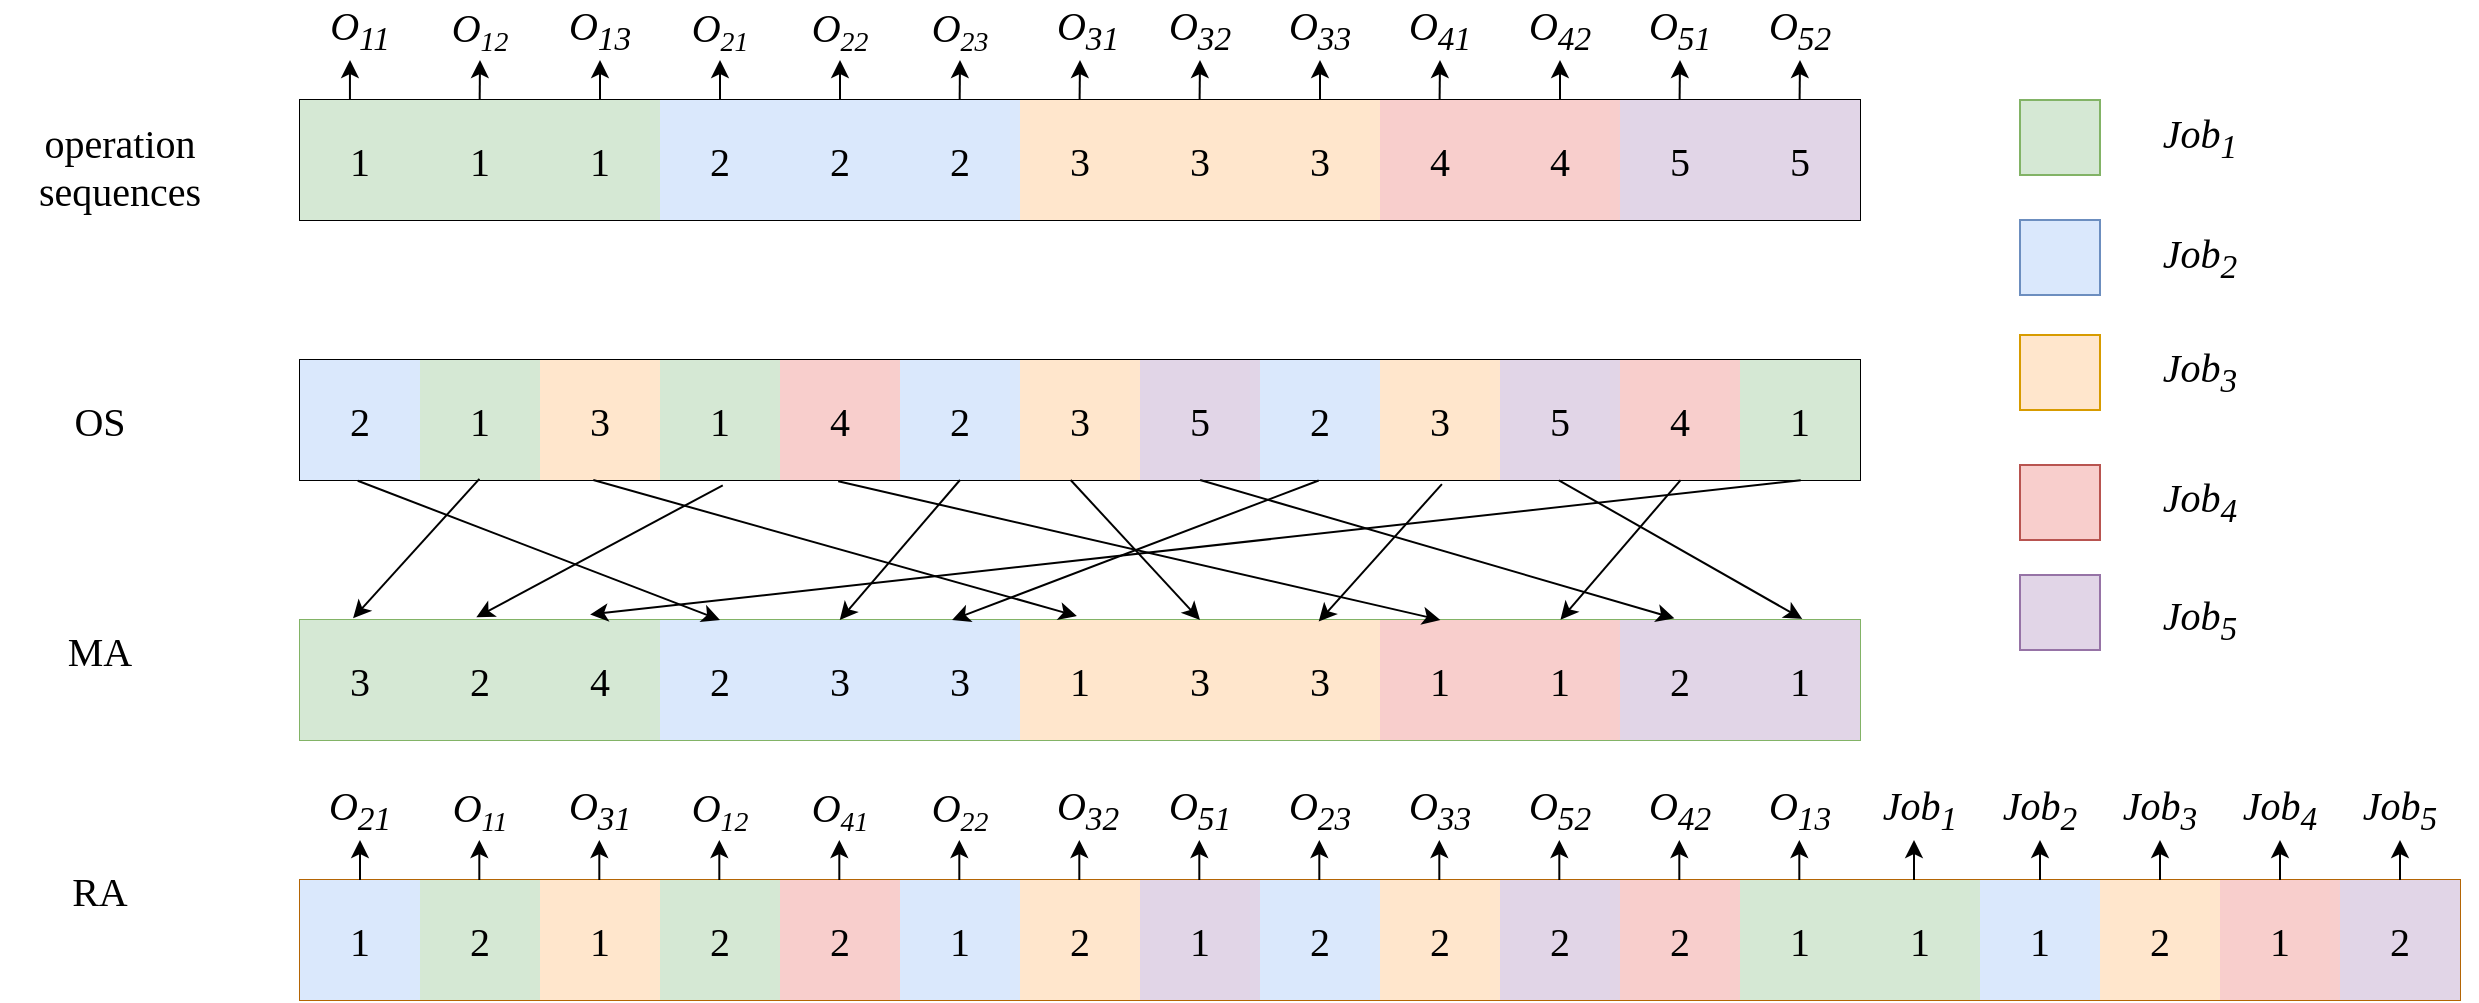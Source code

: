 <mxfile version="26.0.16">
  <diagram name="第 1 页" id="1Eva6R8q3uNSJoKUp0t2">
    <mxGraphModel dx="2555" dy="915" grid="1" gridSize="10" guides="1" tooltips="1" connect="1" arrows="1" fold="1" page="1" pageScale="1" pageWidth="827" pageHeight="1169" math="0" shadow="0">
      <root>
        <mxCell id="0" />
        <mxCell id="1" parent="0" />
        <mxCell id="XsVba3elednxEtef4jRt-15" value="" style="shape=table;startSize=0;container=1;collapsible=0;childLayout=tableLayout;fontSize=20;fontFamily=Times New Roman;" vertex="1" parent="1">
          <mxGeometry x="20" y="540" width="780" height="60" as="geometry" />
        </mxCell>
        <mxCell id="XsVba3elednxEtef4jRt-16" value="" style="shape=tableRow;horizontal=0;startSize=0;swimlaneHead=0;swimlaneBody=0;strokeColor=inherit;top=0;left=0;bottom=0;right=0;collapsible=0;dropTarget=0;fillColor=none;points=[[0,0.5],[1,0.5]];portConstraint=eastwest;fontSize=20;fontFamily=Times New Roman;" vertex="1" parent="XsVba3elednxEtef4jRt-15">
          <mxGeometry width="780" height="60" as="geometry" />
        </mxCell>
        <mxCell id="XsVba3elednxEtef4jRt-17" value="2" style="shape=partialRectangle;html=1;whiteSpace=wrap;connectable=0;strokeColor=#6c8ebf;overflow=hidden;fillColor=#dae8fc;top=0;left=0;bottom=0;right=0;pointerEvents=1;fontSize=20;fontFamily=Times New Roman;" vertex="1" parent="XsVba3elednxEtef4jRt-16">
          <mxGeometry width="60" height="60" as="geometry">
            <mxRectangle width="60" height="60" as="alternateBounds" />
          </mxGeometry>
        </mxCell>
        <mxCell id="XsVba3elednxEtef4jRt-18" value="1" style="shape=partialRectangle;html=1;whiteSpace=wrap;connectable=0;strokeColor=#82b366;overflow=hidden;fillColor=#d5e8d4;top=0;left=0;bottom=0;right=0;pointerEvents=1;fontSize=20;fontFamily=Times New Roman;" vertex="1" parent="XsVba3elednxEtef4jRt-16">
          <mxGeometry x="60" width="60" height="60" as="geometry">
            <mxRectangle width="60" height="60" as="alternateBounds" />
          </mxGeometry>
        </mxCell>
        <mxCell id="XsVba3elednxEtef4jRt-19" value="3" style="shape=partialRectangle;html=1;whiteSpace=wrap;connectable=0;strokeColor=#d79b00;overflow=hidden;fillColor=#ffe6cc;top=0;left=0;bottom=0;right=0;pointerEvents=1;fontSize=20;fontFamily=Times New Roman;" vertex="1" parent="XsVba3elednxEtef4jRt-16">
          <mxGeometry x="120" width="60" height="60" as="geometry">
            <mxRectangle width="60" height="60" as="alternateBounds" />
          </mxGeometry>
        </mxCell>
        <mxCell id="XsVba3elednxEtef4jRt-20" value="1" style="shape=partialRectangle;html=1;whiteSpace=wrap;connectable=0;strokeColor=#82b366;overflow=hidden;fillColor=#d5e8d4;top=0;left=0;bottom=0;right=0;pointerEvents=1;fontSize=20;fontFamily=Times New Roman;" vertex="1" parent="XsVba3elednxEtef4jRt-16">
          <mxGeometry x="180" width="60" height="60" as="geometry">
            <mxRectangle width="60" height="60" as="alternateBounds" />
          </mxGeometry>
        </mxCell>
        <mxCell id="XsVba3elednxEtef4jRt-21" value="4" style="shape=partialRectangle;html=1;whiteSpace=wrap;connectable=0;strokeColor=#b85450;overflow=hidden;fillColor=#f8cecc;top=0;left=0;bottom=0;right=0;pointerEvents=1;fontSize=20;fontFamily=Times New Roman;" vertex="1" parent="XsVba3elednxEtef4jRt-16">
          <mxGeometry x="240" width="60" height="60" as="geometry">
            <mxRectangle width="60" height="60" as="alternateBounds" />
          </mxGeometry>
        </mxCell>
        <mxCell id="XsVba3elednxEtef4jRt-22" value="2" style="shape=partialRectangle;html=1;whiteSpace=wrap;connectable=0;strokeColor=#6c8ebf;overflow=hidden;fillColor=#dae8fc;top=0;left=0;bottom=0;right=0;pointerEvents=1;fontSize=20;fontFamily=Times New Roman;" vertex="1" parent="XsVba3elednxEtef4jRt-16">
          <mxGeometry x="300" width="60" height="60" as="geometry">
            <mxRectangle width="60" height="60" as="alternateBounds" />
          </mxGeometry>
        </mxCell>
        <mxCell id="XsVba3elednxEtef4jRt-23" value="3" style="shape=partialRectangle;html=1;whiteSpace=wrap;connectable=0;strokeColor=#d79b00;overflow=hidden;fillColor=#ffe6cc;top=0;left=0;bottom=0;right=0;pointerEvents=1;fontSize=20;fontFamily=Times New Roman;" vertex="1" parent="XsVba3elednxEtef4jRt-16">
          <mxGeometry x="360" width="60" height="60" as="geometry">
            <mxRectangle width="60" height="60" as="alternateBounds" />
          </mxGeometry>
        </mxCell>
        <mxCell id="XsVba3elednxEtef4jRt-24" value="5" style="shape=partialRectangle;html=1;whiteSpace=wrap;connectable=0;strokeColor=#9673a6;overflow=hidden;fillColor=#e1d5e7;top=0;left=0;bottom=0;right=0;pointerEvents=1;fontSize=20;fontFamily=Times New Roman;" vertex="1" parent="XsVba3elednxEtef4jRt-16">
          <mxGeometry x="420" width="60" height="60" as="geometry">
            <mxRectangle width="60" height="60" as="alternateBounds" />
          </mxGeometry>
        </mxCell>
        <mxCell id="XsVba3elednxEtef4jRt-25" value="2" style="shape=partialRectangle;html=1;whiteSpace=wrap;connectable=0;strokeColor=#6c8ebf;overflow=hidden;fillColor=#dae8fc;top=0;left=0;bottom=0;right=0;pointerEvents=1;fontSize=20;fontFamily=Times New Roman;" vertex="1" parent="XsVba3elednxEtef4jRt-16">
          <mxGeometry x="480" width="60" height="60" as="geometry">
            <mxRectangle width="60" height="60" as="alternateBounds" />
          </mxGeometry>
        </mxCell>
        <mxCell id="XsVba3elednxEtef4jRt-26" value="3" style="shape=partialRectangle;html=1;whiteSpace=wrap;connectable=0;strokeColor=#d79b00;overflow=hidden;fillColor=#ffe6cc;top=0;left=0;bottom=0;right=0;pointerEvents=1;fontSize=20;fontFamily=Times New Roman;" vertex="1" parent="XsVba3elednxEtef4jRt-16">
          <mxGeometry x="540" width="60" height="60" as="geometry">
            <mxRectangle width="60" height="60" as="alternateBounds" />
          </mxGeometry>
        </mxCell>
        <mxCell id="XsVba3elednxEtef4jRt-27" value="5" style="shape=partialRectangle;html=1;whiteSpace=wrap;connectable=0;strokeColor=#9673a6;overflow=hidden;fillColor=#e1d5e7;top=0;left=0;bottom=0;right=0;pointerEvents=1;fontSize=20;fontFamily=Times New Roman;" vertex="1" parent="XsVba3elednxEtef4jRt-16">
          <mxGeometry x="600" width="60" height="60" as="geometry">
            <mxRectangle width="60" height="60" as="alternateBounds" />
          </mxGeometry>
        </mxCell>
        <mxCell id="XsVba3elednxEtef4jRt-28" value="4" style="shape=partialRectangle;html=1;whiteSpace=wrap;connectable=0;strokeColor=#b85450;overflow=hidden;fillColor=#f8cecc;top=0;left=0;bottom=0;right=0;pointerEvents=1;fontSize=20;fontFamily=Times New Roman;" vertex="1" parent="XsVba3elednxEtef4jRt-16">
          <mxGeometry x="660" width="60" height="60" as="geometry">
            <mxRectangle width="60" height="60" as="alternateBounds" />
          </mxGeometry>
        </mxCell>
        <mxCell id="XsVba3elednxEtef4jRt-29" value="1" style="shape=partialRectangle;html=1;whiteSpace=wrap;connectable=0;strokeColor=#82b366;overflow=hidden;fillColor=#d5e8d4;top=0;left=0;bottom=0;right=0;pointerEvents=1;fontSize=20;fontFamily=Times New Roman;" vertex="1" parent="XsVba3elednxEtef4jRt-16">
          <mxGeometry x="720" width="60" height="60" as="geometry">
            <mxRectangle width="60" height="60" as="alternateBounds" />
          </mxGeometry>
        </mxCell>
        <mxCell id="XsVba3elednxEtef4jRt-30" style="edgeStyle=orthogonalEdgeStyle;rounded=0;orthogonalLoop=1;jettySize=auto;html=1;exitX=1;exitY=0.5;exitDx=0;exitDy=0;fontSize=20;fontFamily=Times New Roman;" edge="1" parent="XsVba3elednxEtef4jRt-15" source="XsVba3elednxEtef4jRt-16" target="XsVba3elednxEtef4jRt-16">
          <mxGeometry relative="1" as="geometry" />
        </mxCell>
        <mxCell id="XsVba3elednxEtef4jRt-31" value="" style="shape=table;startSize=0;container=1;collapsible=0;childLayout=tableLayout;fontFamily=Times New Roman;fontSize=20;fillColor=#d5e8d4;strokeColor=#82b366;" vertex="1" parent="1">
          <mxGeometry x="20" y="670" width="780" height="60" as="geometry" />
        </mxCell>
        <mxCell id="XsVba3elednxEtef4jRt-32" value="" style="shape=tableRow;horizontal=0;startSize=0;swimlaneHead=0;swimlaneBody=0;strokeColor=inherit;top=0;left=0;bottom=0;right=0;collapsible=0;dropTarget=0;fillColor=none;points=[[0,0.5],[1,0.5]];portConstraint=eastwest;fontFamily=Times New Roman;fontSize=20;" vertex="1" parent="XsVba3elednxEtef4jRt-31">
          <mxGeometry width="780" height="60" as="geometry" />
        </mxCell>
        <mxCell id="XsVba3elednxEtef4jRt-33" value="3" style="shape=partialRectangle;html=1;whiteSpace=wrap;connectable=0;strokeColor=#82b366;overflow=hidden;fillColor=#d5e8d4;top=0;left=0;bottom=0;right=0;pointerEvents=1;fontFamily=Times New Roman;fontSize=20;" vertex="1" parent="XsVba3elednxEtef4jRt-32">
          <mxGeometry width="60" height="60" as="geometry">
            <mxRectangle width="60" height="60" as="alternateBounds" />
          </mxGeometry>
        </mxCell>
        <mxCell id="XsVba3elednxEtef4jRt-34" value="2" style="shape=partialRectangle;html=1;whiteSpace=wrap;connectable=0;strokeColor=#82b366;overflow=hidden;fillColor=#d5e8d4;top=0;left=0;bottom=0;right=0;pointerEvents=1;fontFamily=Times New Roman;fontSize=20;" vertex="1" parent="XsVba3elednxEtef4jRt-32">
          <mxGeometry x="60" width="60" height="60" as="geometry">
            <mxRectangle width="60" height="60" as="alternateBounds" />
          </mxGeometry>
        </mxCell>
        <mxCell id="XsVba3elednxEtef4jRt-35" value="4" style="shape=partialRectangle;html=1;whiteSpace=wrap;connectable=0;strokeColor=#82b366;overflow=hidden;fillColor=#d5e8d4;top=0;left=0;bottom=0;right=0;pointerEvents=1;fontFamily=Times New Roman;fontSize=20;" vertex="1" parent="XsVba3elednxEtef4jRt-32">
          <mxGeometry x="120" width="60" height="60" as="geometry">
            <mxRectangle width="60" height="60" as="alternateBounds" />
          </mxGeometry>
        </mxCell>
        <mxCell id="XsVba3elednxEtef4jRt-36" value="2" style="shape=partialRectangle;html=1;whiteSpace=wrap;connectable=0;strokeColor=#6c8ebf;overflow=hidden;fillColor=#dae8fc;top=0;left=0;bottom=0;right=0;pointerEvents=1;fontFamily=Times New Roman;fontSize=20;" vertex="1" parent="XsVba3elednxEtef4jRt-32">
          <mxGeometry x="180" width="60" height="60" as="geometry">
            <mxRectangle width="60" height="60" as="alternateBounds" />
          </mxGeometry>
        </mxCell>
        <mxCell id="XsVba3elednxEtef4jRt-37" value="3" style="shape=partialRectangle;html=1;whiteSpace=wrap;connectable=0;strokeColor=#6c8ebf;overflow=hidden;fillColor=#dae8fc;top=0;left=0;bottom=0;right=0;pointerEvents=1;fontFamily=Times New Roman;fontSize=20;" vertex="1" parent="XsVba3elednxEtef4jRt-32">
          <mxGeometry x="240" width="60" height="60" as="geometry">
            <mxRectangle width="60" height="60" as="alternateBounds" />
          </mxGeometry>
        </mxCell>
        <mxCell id="XsVba3elednxEtef4jRt-38" value="3" style="shape=partialRectangle;html=1;whiteSpace=wrap;connectable=0;strokeColor=#6c8ebf;overflow=hidden;fillColor=#dae8fc;top=0;left=0;bottom=0;right=0;pointerEvents=1;fontFamily=Times New Roman;fontSize=20;" vertex="1" parent="XsVba3elednxEtef4jRt-32">
          <mxGeometry x="300" width="60" height="60" as="geometry">
            <mxRectangle width="60" height="60" as="alternateBounds" />
          </mxGeometry>
        </mxCell>
        <mxCell id="XsVba3elednxEtef4jRt-39" value="1" style="shape=partialRectangle;html=1;whiteSpace=wrap;connectable=0;strokeColor=#d79b00;overflow=hidden;fillColor=#ffe6cc;top=0;left=0;bottom=0;right=0;pointerEvents=1;fontFamily=Times New Roman;fontSize=20;" vertex="1" parent="XsVba3elednxEtef4jRt-32">
          <mxGeometry x="360" width="60" height="60" as="geometry">
            <mxRectangle width="60" height="60" as="alternateBounds" />
          </mxGeometry>
        </mxCell>
        <mxCell id="XsVba3elednxEtef4jRt-40" value="3" style="shape=partialRectangle;html=1;whiteSpace=wrap;connectable=0;strokeColor=#d79b00;overflow=hidden;fillColor=#ffe6cc;top=0;left=0;bottom=0;right=0;pointerEvents=1;fontFamily=Times New Roman;fontSize=20;" vertex="1" parent="XsVba3elednxEtef4jRt-32">
          <mxGeometry x="420" width="60" height="60" as="geometry">
            <mxRectangle width="60" height="60" as="alternateBounds" />
          </mxGeometry>
        </mxCell>
        <mxCell id="XsVba3elednxEtef4jRt-41" value="3" style="shape=partialRectangle;html=1;whiteSpace=wrap;connectable=0;strokeColor=#d79b00;overflow=hidden;fillColor=#ffe6cc;top=0;left=0;bottom=0;right=0;pointerEvents=1;fontFamily=Times New Roman;fontSize=20;" vertex="1" parent="XsVba3elednxEtef4jRt-32">
          <mxGeometry x="480" width="60" height="60" as="geometry">
            <mxRectangle width="60" height="60" as="alternateBounds" />
          </mxGeometry>
        </mxCell>
        <mxCell id="XsVba3elednxEtef4jRt-42" value="1" style="shape=partialRectangle;html=1;whiteSpace=wrap;connectable=0;strokeColor=#b85450;overflow=hidden;fillColor=#f8cecc;top=0;left=0;bottom=0;right=0;pointerEvents=1;fontFamily=Times New Roman;fontSize=20;" vertex="1" parent="XsVba3elednxEtef4jRt-32">
          <mxGeometry x="540" width="60" height="60" as="geometry">
            <mxRectangle width="60" height="60" as="alternateBounds" />
          </mxGeometry>
        </mxCell>
        <mxCell id="XsVba3elednxEtef4jRt-43" value="1" style="shape=partialRectangle;html=1;whiteSpace=wrap;connectable=0;strokeColor=#b85450;overflow=hidden;fillColor=#f8cecc;top=0;left=0;bottom=0;right=0;pointerEvents=1;fontFamily=Times New Roman;fontSize=20;" vertex="1" parent="XsVba3elednxEtef4jRt-32">
          <mxGeometry x="600" width="60" height="60" as="geometry">
            <mxRectangle width="60" height="60" as="alternateBounds" />
          </mxGeometry>
        </mxCell>
        <mxCell id="XsVba3elednxEtef4jRt-44" value="2" style="shape=partialRectangle;html=1;whiteSpace=wrap;connectable=0;strokeColor=#9673a6;overflow=hidden;fillColor=#e1d5e7;top=0;left=0;bottom=0;right=0;pointerEvents=1;fontFamily=Times New Roman;fontSize=20;" vertex="1" parent="XsVba3elednxEtef4jRt-32">
          <mxGeometry x="660" width="60" height="60" as="geometry">
            <mxRectangle width="60" height="60" as="alternateBounds" />
          </mxGeometry>
        </mxCell>
        <mxCell id="XsVba3elednxEtef4jRt-45" value="1" style="shape=partialRectangle;html=1;whiteSpace=wrap;connectable=0;strokeColor=#9673a6;overflow=hidden;fillColor=#e1d5e7;top=0;left=0;bottom=0;right=0;pointerEvents=1;fontFamily=Times New Roman;fontSize=20;" vertex="1" parent="XsVba3elednxEtef4jRt-32">
          <mxGeometry x="720" width="60" height="60" as="geometry">
            <mxRectangle width="60" height="60" as="alternateBounds" />
          </mxGeometry>
        </mxCell>
        <mxCell id="XsVba3elednxEtef4jRt-46" style="edgeStyle=orthogonalEdgeStyle;rounded=0;orthogonalLoop=1;jettySize=auto;html=1;exitX=1;exitY=0.5;exitDx=0;exitDy=0;fontFamily=Times New Roman;fontSize=20;" edge="1" parent="XsVba3elednxEtef4jRt-31" source="XsVba3elednxEtef4jRt-32" target="XsVba3elednxEtef4jRt-32">
          <mxGeometry relative="1" as="geometry" />
        </mxCell>
        <mxCell id="XsVba3elednxEtef4jRt-47" value="" style="shape=table;startSize=0;container=1;collapsible=0;childLayout=tableLayout;fontFamily=Times New Roman;fontSize=20;fillColor=#fad7ac;strokeColor=#b46504;" vertex="1" parent="1">
          <mxGeometry x="20" y="800" width="1080" height="60" as="geometry" />
        </mxCell>
        <mxCell id="XsVba3elednxEtef4jRt-62" style="edgeStyle=orthogonalEdgeStyle;rounded=0;orthogonalLoop=1;jettySize=auto;html=1;exitX=1;exitY=0.5;exitDx=0;exitDy=0;fontFamily=Times New Roman;fontSize=20;" edge="1" parent="XsVba3elednxEtef4jRt-47" source="XsVba3elednxEtef4jRt-48" target="XsVba3elednxEtef4jRt-48">
          <mxGeometry relative="1" as="geometry" />
        </mxCell>
        <mxCell id="XsVba3elednxEtef4jRt-48" value="" style="shape=tableRow;horizontal=0;startSize=0;swimlaneHead=0;swimlaneBody=0;strokeColor=inherit;top=0;left=0;bottom=0;right=0;collapsible=0;dropTarget=0;fillColor=none;points=[[0,0.5],[1,0.5]];portConstraint=eastwest;fontFamily=Times New Roman;fontSize=20;" vertex="1" parent="XsVba3elednxEtef4jRt-47">
          <mxGeometry width="1080" height="60" as="geometry" />
        </mxCell>
        <mxCell id="XsVba3elednxEtef4jRt-49" value="1" style="shape=partialRectangle;html=1;whiteSpace=wrap;connectable=0;strokeColor=#6c8ebf;overflow=hidden;fillColor=#dae8fc;top=0;left=0;bottom=0;right=0;pointerEvents=1;fontFamily=Times New Roman;fontSize=20;" vertex="1" parent="XsVba3elednxEtef4jRt-48">
          <mxGeometry width="60" height="60" as="geometry">
            <mxRectangle width="60" height="60" as="alternateBounds" />
          </mxGeometry>
        </mxCell>
        <mxCell id="XsVba3elednxEtef4jRt-50" value="2" style="shape=partialRectangle;html=1;whiteSpace=wrap;connectable=0;strokeColor=#82b366;overflow=hidden;fillColor=#d5e8d4;top=0;left=0;bottom=0;right=0;pointerEvents=1;fontFamily=Times New Roman;fontSize=20;" vertex="1" parent="XsVba3elednxEtef4jRt-48">
          <mxGeometry x="60" width="60" height="60" as="geometry">
            <mxRectangle width="60" height="60" as="alternateBounds" />
          </mxGeometry>
        </mxCell>
        <mxCell id="XsVba3elednxEtef4jRt-51" value="1" style="shape=partialRectangle;html=1;whiteSpace=wrap;connectable=0;strokeColor=#d79b00;overflow=hidden;fillColor=#ffe6cc;top=0;left=0;bottom=0;right=0;pointerEvents=1;fontFamily=Times New Roman;fontSize=20;" vertex="1" parent="XsVba3elednxEtef4jRt-48">
          <mxGeometry x="120" width="60" height="60" as="geometry">
            <mxRectangle width="60" height="60" as="alternateBounds" />
          </mxGeometry>
        </mxCell>
        <mxCell id="XsVba3elednxEtef4jRt-52" value="2" style="shape=partialRectangle;html=1;whiteSpace=wrap;connectable=0;strokeColor=#82b366;overflow=hidden;fillColor=#d5e8d4;top=0;left=0;bottom=0;right=0;pointerEvents=1;fontFamily=Times New Roman;fontSize=20;" vertex="1" parent="XsVba3elednxEtef4jRt-48">
          <mxGeometry x="180" width="60" height="60" as="geometry">
            <mxRectangle width="60" height="60" as="alternateBounds" />
          </mxGeometry>
        </mxCell>
        <mxCell id="XsVba3elednxEtef4jRt-53" value="2" style="shape=partialRectangle;html=1;whiteSpace=wrap;connectable=0;strokeColor=#b85450;overflow=hidden;fillColor=#f8cecc;top=0;left=0;bottom=0;right=0;pointerEvents=1;fontFamily=Times New Roman;fontSize=20;" vertex="1" parent="XsVba3elednxEtef4jRt-48">
          <mxGeometry x="240" width="60" height="60" as="geometry">
            <mxRectangle width="60" height="60" as="alternateBounds" />
          </mxGeometry>
        </mxCell>
        <mxCell id="XsVba3elednxEtef4jRt-54" value="1" style="shape=partialRectangle;html=1;whiteSpace=wrap;connectable=0;strokeColor=#6c8ebf;overflow=hidden;fillColor=#dae8fc;top=0;left=0;bottom=0;right=0;pointerEvents=1;fontFamily=Times New Roman;fontSize=20;" vertex="1" parent="XsVba3elednxEtef4jRt-48">
          <mxGeometry x="300" width="60" height="60" as="geometry">
            <mxRectangle width="60" height="60" as="alternateBounds" />
          </mxGeometry>
        </mxCell>
        <mxCell id="XsVba3elednxEtef4jRt-55" value="2" style="shape=partialRectangle;html=1;whiteSpace=wrap;connectable=0;strokeColor=#d79b00;overflow=hidden;fillColor=#ffe6cc;top=0;left=0;bottom=0;right=0;pointerEvents=1;fontFamily=Times New Roman;fontSize=20;" vertex="1" parent="XsVba3elednxEtef4jRt-48">
          <mxGeometry x="360" width="60" height="60" as="geometry">
            <mxRectangle width="60" height="60" as="alternateBounds" />
          </mxGeometry>
        </mxCell>
        <mxCell id="XsVba3elednxEtef4jRt-56" value="1" style="shape=partialRectangle;html=1;whiteSpace=wrap;connectable=0;strokeColor=#9673a6;overflow=hidden;fillColor=#e1d5e7;top=0;left=0;bottom=0;right=0;pointerEvents=1;fontFamily=Times New Roman;fontSize=20;" vertex="1" parent="XsVba3elednxEtef4jRt-48">
          <mxGeometry x="420" width="60" height="60" as="geometry">
            <mxRectangle width="60" height="60" as="alternateBounds" />
          </mxGeometry>
        </mxCell>
        <mxCell id="XsVba3elednxEtef4jRt-57" value="2" style="shape=partialRectangle;html=1;whiteSpace=wrap;connectable=0;strokeColor=#6c8ebf;overflow=hidden;fillColor=#dae8fc;top=0;left=0;bottom=0;right=0;pointerEvents=1;fontFamily=Times New Roman;fontSize=20;" vertex="1" parent="XsVba3elednxEtef4jRt-48">
          <mxGeometry x="480" width="60" height="60" as="geometry">
            <mxRectangle width="60" height="60" as="alternateBounds" />
          </mxGeometry>
        </mxCell>
        <mxCell id="XsVba3elednxEtef4jRt-58" value="2" style="shape=partialRectangle;html=1;whiteSpace=wrap;connectable=0;strokeColor=#d79b00;overflow=hidden;fillColor=#ffe6cc;top=0;left=0;bottom=0;right=0;pointerEvents=1;fontFamily=Times New Roman;fontSize=20;" vertex="1" parent="XsVba3elednxEtef4jRt-48">
          <mxGeometry x="540" width="60" height="60" as="geometry">
            <mxRectangle width="60" height="60" as="alternateBounds" />
          </mxGeometry>
        </mxCell>
        <mxCell id="XsVba3elednxEtef4jRt-59" value="2" style="shape=partialRectangle;html=1;whiteSpace=wrap;connectable=0;strokeColor=#9673a6;overflow=hidden;fillColor=#e1d5e7;top=0;left=0;bottom=0;right=0;pointerEvents=1;fontFamily=Times New Roman;fontSize=20;" vertex="1" parent="XsVba3elednxEtef4jRt-48">
          <mxGeometry x="600" width="60" height="60" as="geometry">
            <mxRectangle width="60" height="60" as="alternateBounds" />
          </mxGeometry>
        </mxCell>
        <mxCell id="XsVba3elednxEtef4jRt-60" value="2" style="shape=partialRectangle;html=1;whiteSpace=wrap;connectable=0;strokeColor=#b85450;overflow=hidden;fillColor=#f8cecc;top=0;left=0;bottom=0;right=0;pointerEvents=1;fontFamily=Times New Roman;fontSize=20;" vertex="1" parent="XsVba3elednxEtef4jRt-48">
          <mxGeometry x="660" width="60" height="60" as="geometry">
            <mxRectangle width="60" height="60" as="alternateBounds" />
          </mxGeometry>
        </mxCell>
        <mxCell id="XsVba3elednxEtef4jRt-61" value="1" style="shape=partialRectangle;html=1;whiteSpace=wrap;connectable=0;strokeColor=#82b366;overflow=hidden;fillColor=#d5e8d4;top=0;left=0;bottom=0;right=0;pointerEvents=1;fontFamily=Times New Roman;fontSize=20;" vertex="1" parent="XsVba3elednxEtef4jRt-48">
          <mxGeometry x="720" width="60" height="60" as="geometry">
            <mxRectangle width="60" height="60" as="alternateBounds" />
          </mxGeometry>
        </mxCell>
        <mxCell id="XsVba3elednxEtef4jRt-84" value="1" style="shape=partialRectangle;html=1;whiteSpace=wrap;connectable=0;strokeColor=#82b366;overflow=hidden;fillColor=#d5e8d4;top=0;left=0;bottom=0;right=0;pointerEvents=1;fontFamily=Times New Roman;fontSize=20;" vertex="1" parent="XsVba3elednxEtef4jRt-48">
          <mxGeometry x="780" width="60" height="60" as="geometry">
            <mxRectangle width="60" height="60" as="alternateBounds" />
          </mxGeometry>
        </mxCell>
        <mxCell id="XsVba3elednxEtef4jRt-85" value="1" style="shape=partialRectangle;html=1;whiteSpace=wrap;connectable=0;strokeColor=#6c8ebf;overflow=hidden;fillColor=#dae8fc;top=0;left=0;bottom=0;right=0;pointerEvents=1;fontFamily=Times New Roman;fontSize=20;" vertex="1" parent="XsVba3elednxEtef4jRt-48">
          <mxGeometry x="840" width="60" height="60" as="geometry">
            <mxRectangle width="60" height="60" as="alternateBounds" />
          </mxGeometry>
        </mxCell>
        <mxCell id="XsVba3elednxEtef4jRt-86" value="2" style="shape=partialRectangle;html=1;whiteSpace=wrap;connectable=0;strokeColor=#d79b00;overflow=hidden;fillColor=#ffe6cc;top=0;left=0;bottom=0;right=0;pointerEvents=1;fontFamily=Times New Roman;fontSize=20;" vertex="1" parent="XsVba3elednxEtef4jRt-48">
          <mxGeometry x="900" width="60" height="60" as="geometry">
            <mxRectangle width="60" height="60" as="alternateBounds" />
          </mxGeometry>
        </mxCell>
        <mxCell id="XsVba3elednxEtef4jRt-87" value="1" style="shape=partialRectangle;html=1;whiteSpace=wrap;connectable=0;strokeColor=#b85450;overflow=hidden;fillColor=#f8cecc;top=0;left=0;bottom=0;right=0;pointerEvents=1;fontFamily=Times New Roman;fontSize=20;" vertex="1" parent="XsVba3elednxEtef4jRt-48">
          <mxGeometry x="960" width="60" height="60" as="geometry">
            <mxRectangle width="60" height="60" as="alternateBounds" />
          </mxGeometry>
        </mxCell>
        <mxCell id="XsVba3elednxEtef4jRt-88" value="2" style="shape=partialRectangle;html=1;whiteSpace=wrap;connectable=0;strokeColor=#9673a6;overflow=hidden;fillColor=#e1d5e7;top=0;left=0;bottom=0;right=0;pointerEvents=1;fontFamily=Times New Roman;fontSize=20;" vertex="1" parent="XsVba3elednxEtef4jRt-48">
          <mxGeometry x="1020" width="60" height="60" as="geometry">
            <mxRectangle width="60" height="60" as="alternateBounds" />
          </mxGeometry>
        </mxCell>
        <mxCell id="XsVba3elednxEtef4jRt-64" value="" style="shape=table;startSize=0;container=1;collapsible=0;childLayout=tableLayout;fontFamily=Times New Roman;fontSize=20;" vertex="1" parent="1">
          <mxGeometry x="20" y="410" width="780" height="60" as="geometry" />
        </mxCell>
        <mxCell id="XsVba3elednxEtef4jRt-65" value="" style="shape=tableRow;horizontal=0;startSize=0;swimlaneHead=0;swimlaneBody=0;strokeColor=inherit;top=0;left=0;bottom=0;right=0;collapsible=0;dropTarget=0;fillColor=none;points=[[0,0.5],[1,0.5]];portConstraint=eastwest;fontFamily=Times New Roman;fontSize=20;" vertex="1" parent="XsVba3elednxEtef4jRt-64">
          <mxGeometry width="780" height="60" as="geometry" />
        </mxCell>
        <mxCell id="XsVba3elednxEtef4jRt-66" value="1" style="shape=partialRectangle;html=1;whiteSpace=wrap;connectable=0;strokeColor=#82b366;overflow=hidden;fillColor=#d5e8d4;top=0;left=0;bottom=0;right=0;pointerEvents=1;fontFamily=Times New Roman;fontSize=20;" vertex="1" parent="XsVba3elednxEtef4jRt-65">
          <mxGeometry width="60" height="60" as="geometry">
            <mxRectangle width="60" height="60" as="alternateBounds" />
          </mxGeometry>
        </mxCell>
        <mxCell id="XsVba3elednxEtef4jRt-67" value="1" style="shape=partialRectangle;html=1;whiteSpace=wrap;connectable=0;strokeColor=#82b366;overflow=hidden;fillColor=#d5e8d4;top=0;left=0;bottom=0;right=0;pointerEvents=1;fontSize=20;fontFamily=Times New Roman;" vertex="1" parent="XsVba3elednxEtef4jRt-65">
          <mxGeometry x="60" width="60" height="60" as="geometry">
            <mxRectangle width="60" height="60" as="alternateBounds" />
          </mxGeometry>
        </mxCell>
        <mxCell id="XsVba3elednxEtef4jRt-68" value="1" style="shape=partialRectangle;html=1;whiteSpace=wrap;connectable=0;strokeColor=#82b366;overflow=hidden;fillColor=#d5e8d4;top=0;left=0;bottom=0;right=0;pointerEvents=1;fontFamily=Times New Roman;fontSize=20;" vertex="1" parent="XsVba3elednxEtef4jRt-65">
          <mxGeometry x="120" width="60" height="60" as="geometry">
            <mxRectangle width="60" height="60" as="alternateBounds" />
          </mxGeometry>
        </mxCell>
        <mxCell id="XsVba3elednxEtef4jRt-69" value="2" style="shape=partialRectangle;html=1;whiteSpace=wrap;connectable=0;strokeColor=#6c8ebf;overflow=hidden;fillColor=#dae8fc;top=0;left=0;bottom=0;right=0;pointerEvents=1;fontFamily=Times New Roman;fontSize=20;" vertex="1" parent="XsVba3elednxEtef4jRt-65">
          <mxGeometry x="180" width="60" height="60" as="geometry">
            <mxRectangle width="60" height="60" as="alternateBounds" />
          </mxGeometry>
        </mxCell>
        <mxCell id="XsVba3elednxEtef4jRt-70" value="2" style="shape=partialRectangle;html=1;whiteSpace=wrap;connectable=0;strokeColor=#6c8ebf;overflow=hidden;fillColor=#dae8fc;top=0;left=0;bottom=0;right=0;pointerEvents=1;fontFamily=Times New Roman;fontSize=20;" vertex="1" parent="XsVba3elednxEtef4jRt-65">
          <mxGeometry x="240" width="60" height="60" as="geometry">
            <mxRectangle width="60" height="60" as="alternateBounds" />
          </mxGeometry>
        </mxCell>
        <mxCell id="XsVba3elednxEtef4jRt-71" value="2" style="shape=partialRectangle;html=1;whiteSpace=wrap;connectable=0;strokeColor=#6c8ebf;overflow=hidden;fillColor=#dae8fc;top=0;left=0;bottom=0;right=0;pointerEvents=1;fontFamily=Times New Roman;fontSize=20;" vertex="1" parent="XsVba3elednxEtef4jRt-65">
          <mxGeometry x="300" width="60" height="60" as="geometry">
            <mxRectangle width="60" height="60" as="alternateBounds" />
          </mxGeometry>
        </mxCell>
        <mxCell id="XsVba3elednxEtef4jRt-72" value="3" style="shape=partialRectangle;html=1;whiteSpace=wrap;connectable=0;strokeColor=#d79b00;overflow=hidden;fillColor=#ffe6cc;top=0;left=0;bottom=0;right=0;pointerEvents=1;fontFamily=Times New Roman;fontSize=20;" vertex="1" parent="XsVba3elednxEtef4jRt-65">
          <mxGeometry x="360" width="60" height="60" as="geometry">
            <mxRectangle width="60" height="60" as="alternateBounds" />
          </mxGeometry>
        </mxCell>
        <mxCell id="XsVba3elednxEtef4jRt-73" value="3" style="shape=partialRectangle;html=1;whiteSpace=wrap;connectable=0;strokeColor=#d79b00;overflow=hidden;fillColor=#ffe6cc;top=0;left=0;bottom=0;right=0;pointerEvents=1;fontFamily=Times New Roman;fontSize=20;" vertex="1" parent="XsVba3elednxEtef4jRt-65">
          <mxGeometry x="420" width="60" height="60" as="geometry">
            <mxRectangle width="60" height="60" as="alternateBounds" />
          </mxGeometry>
        </mxCell>
        <mxCell id="XsVba3elednxEtef4jRt-74" value="3" style="shape=partialRectangle;html=1;whiteSpace=wrap;connectable=0;strokeColor=#d79b00;overflow=hidden;fillColor=#ffe6cc;top=0;left=0;bottom=0;right=0;pointerEvents=1;fontFamily=Times New Roman;fontSize=20;" vertex="1" parent="XsVba3elednxEtef4jRt-65">
          <mxGeometry x="480" width="60" height="60" as="geometry">
            <mxRectangle width="60" height="60" as="alternateBounds" />
          </mxGeometry>
        </mxCell>
        <mxCell id="XsVba3elednxEtef4jRt-75" value="4" style="shape=partialRectangle;html=1;whiteSpace=wrap;connectable=0;strokeColor=#b85450;overflow=hidden;fillColor=#f8cecc;top=0;left=0;bottom=0;right=0;pointerEvents=1;fontFamily=Times New Roman;fontSize=20;" vertex="1" parent="XsVba3elednxEtef4jRt-65">
          <mxGeometry x="540" width="60" height="60" as="geometry">
            <mxRectangle width="60" height="60" as="alternateBounds" />
          </mxGeometry>
        </mxCell>
        <mxCell id="XsVba3elednxEtef4jRt-76" value="4" style="shape=partialRectangle;html=1;whiteSpace=wrap;connectable=0;strokeColor=#b85450;overflow=hidden;fillColor=#f8cecc;top=0;left=0;bottom=0;right=0;pointerEvents=1;fontFamily=Times New Roman;fontSize=20;" vertex="1" parent="XsVba3elednxEtef4jRt-65">
          <mxGeometry x="600" width="60" height="60" as="geometry">
            <mxRectangle width="60" height="60" as="alternateBounds" />
          </mxGeometry>
        </mxCell>
        <mxCell id="XsVba3elednxEtef4jRt-77" value="5" style="shape=partialRectangle;html=1;whiteSpace=wrap;connectable=0;strokeColor=#9673a6;overflow=hidden;fillColor=#e1d5e7;top=0;left=0;bottom=0;right=0;pointerEvents=1;fontFamily=Times New Roman;fontSize=20;" vertex="1" parent="XsVba3elednxEtef4jRt-65">
          <mxGeometry x="660" width="60" height="60" as="geometry">
            <mxRectangle width="60" height="60" as="alternateBounds" />
          </mxGeometry>
        </mxCell>
        <mxCell id="XsVba3elednxEtef4jRt-78" value="5" style="shape=partialRectangle;html=1;whiteSpace=wrap;connectable=0;strokeColor=#9673a6;overflow=hidden;fillColor=#e1d5e7;top=0;left=0;bottom=0;right=0;pointerEvents=1;fontFamily=Times New Roman;fontSize=20;" vertex="1" parent="XsVba3elednxEtef4jRt-65">
          <mxGeometry x="720" width="60" height="60" as="geometry">
            <mxRectangle width="60" height="60" as="alternateBounds" />
          </mxGeometry>
        </mxCell>
        <mxCell id="XsVba3elednxEtef4jRt-79" style="edgeStyle=orthogonalEdgeStyle;rounded=0;orthogonalLoop=1;jettySize=auto;html=1;exitX=1;exitY=0.5;exitDx=0;exitDy=0;fontFamily=Times New Roman;fontSize=20;" edge="1" parent="XsVba3elednxEtef4jRt-64" source="XsVba3elednxEtef4jRt-65" target="XsVba3elednxEtef4jRt-65">
          <mxGeometry relative="1" as="geometry" />
        </mxCell>
        <mxCell id="XsVba3elednxEtef4jRt-80" value="OS" style="text;strokeColor=none;align=center;fillColor=none;html=1;verticalAlign=middle;whiteSpace=wrap;rounded=0;fontFamily=Times New Roman;fontSize=20;" vertex="1" parent="1">
          <mxGeometry x="-110" y="555" width="60" height="30" as="geometry" />
        </mxCell>
        <mxCell id="XsVba3elednxEtef4jRt-81" value="RA" style="text;strokeColor=none;align=center;fillColor=none;html=1;verticalAlign=middle;whiteSpace=wrap;rounded=0;fontFamily=Times New Roman;fontSize=20;" vertex="1" parent="1">
          <mxGeometry x="-110" y="790" width="60" height="30" as="geometry" />
        </mxCell>
        <mxCell id="XsVba3elednxEtef4jRt-82" value="MA" style="text;strokeColor=none;align=center;fillColor=none;html=1;verticalAlign=middle;whiteSpace=wrap;rounded=0;fontFamily=Times New Roman;fontSize=20;" vertex="1" parent="1">
          <mxGeometry x="-110" y="670" width="60" height="30" as="geometry" />
        </mxCell>
        <mxCell id="XsVba3elednxEtef4jRt-83" value="operation sequences" style="text;strokeColor=none;align=center;fillColor=none;html=1;verticalAlign=middle;whiteSpace=wrap;rounded=0;fontFamily=Times New Roman;fontSize=20;" vertex="1" parent="1">
          <mxGeometry x="-130" y="410" width="120" height="65" as="geometry" />
        </mxCell>
        <mxCell id="XsVba3elednxEtef4jRt-89" value="" style="endArrow=classic;html=1;rounded=0;exitX=0.037;exitY=1.006;exitDx=0;exitDy=0;exitPerimeter=0;" edge="1" parent="1" source="XsVba3elednxEtef4jRt-16">
          <mxGeometry width="50" height="50" relative="1" as="geometry">
            <mxPoint x="220" y="660" as="sourcePoint" />
            <mxPoint x="230" y="670" as="targetPoint" />
          </mxGeometry>
        </mxCell>
        <mxCell id="XsVba3elednxEtef4jRt-90" value="" style="endArrow=classic;html=1;rounded=0;exitX=0.115;exitY=0.991;exitDx=0;exitDy=0;exitPerimeter=0;entryX=0.034;entryY=-0.014;entryDx=0;entryDy=0;entryPerimeter=0;" edge="1" parent="1" source="XsVba3elednxEtef4jRt-16" target="XsVba3elednxEtef4jRt-32">
          <mxGeometry width="50" height="50" relative="1" as="geometry">
            <mxPoint x="59" y="610" as="sourcePoint" />
            <mxPoint x="240" y="680" as="targetPoint" />
          </mxGeometry>
        </mxCell>
        <mxCell id="XsVba3elednxEtef4jRt-91" value="" style="endArrow=classic;html=1;rounded=0;exitX=0.188;exitY=1;exitDx=0;exitDy=0;exitPerimeter=0;entryX=0.498;entryY=-0.033;entryDx=0;entryDy=0;entryPerimeter=0;" edge="1" parent="1" source="XsVba3elednxEtef4jRt-16" target="XsVba3elednxEtef4jRt-32">
          <mxGeometry width="50" height="50" relative="1" as="geometry">
            <mxPoint x="69" y="620" as="sourcePoint" />
            <mxPoint x="250" y="690" as="targetPoint" />
          </mxGeometry>
        </mxCell>
        <mxCell id="XsVba3elednxEtef4jRt-92" value="" style="endArrow=classic;html=1;rounded=0;exitX=0.271;exitY=1.044;exitDx=0;exitDy=0;exitPerimeter=0;entryX=0.113;entryY=-0.022;entryDx=0;entryDy=0;entryPerimeter=0;" edge="1" parent="1" source="XsVba3elednxEtef4jRt-16" target="XsVba3elednxEtef4jRt-32">
          <mxGeometry width="50" height="50" relative="1" as="geometry">
            <mxPoint x="79" y="630" as="sourcePoint" />
            <mxPoint x="260" y="700" as="targetPoint" />
          </mxGeometry>
        </mxCell>
        <mxCell id="XsVba3elednxEtef4jRt-93" value="" style="endArrow=classic;html=1;rounded=0;exitX=0.345;exitY=1.011;exitDx=0;exitDy=0;exitPerimeter=0;entryX=0.731;entryY=0;entryDx=0;entryDy=0;entryPerimeter=0;" edge="1" parent="1" source="XsVba3elednxEtef4jRt-16" target="XsVba3elednxEtef4jRt-32">
          <mxGeometry width="50" height="50" relative="1" as="geometry">
            <mxPoint x="89" y="640" as="sourcePoint" />
            <mxPoint x="460" y="650" as="targetPoint" />
          </mxGeometry>
        </mxCell>
        <mxCell id="XsVba3elednxEtef4jRt-94" value="" style="endArrow=classic;html=1;rounded=0;entryX=0.346;entryY=0;entryDx=0;entryDy=0;entryPerimeter=0;" edge="1" parent="1" target="XsVba3elednxEtef4jRt-32">
          <mxGeometry width="50" height="50" relative="1" as="geometry">
            <mxPoint x="350" y="600" as="sourcePoint" />
            <mxPoint x="280" y="720" as="targetPoint" />
          </mxGeometry>
        </mxCell>
        <mxCell id="XsVba3elednxEtef4jRt-95" value="" style="endArrow=classic;html=1;rounded=0;exitX=0.494;exitY=1;exitDx=0;exitDy=0;exitPerimeter=0;" edge="1" parent="1" source="XsVba3elednxEtef4jRt-16">
          <mxGeometry width="50" height="50" relative="1" as="geometry">
            <mxPoint x="109" y="660" as="sourcePoint" />
            <mxPoint x="470" y="670" as="targetPoint" />
          </mxGeometry>
        </mxCell>
        <mxCell id="XsVba3elednxEtef4jRt-96" value="" style="endArrow=classic;html=1;rounded=0;entryX=0.881;entryY=-0.014;entryDx=0;entryDy=0;entryPerimeter=0;exitX=0.577;exitY=1;exitDx=0;exitDy=0;exitPerimeter=0;" edge="1" parent="1" source="XsVba3elednxEtef4jRt-16" target="XsVba3elednxEtef4jRt-32">
          <mxGeometry width="50" height="50" relative="1" as="geometry">
            <mxPoint x="470" y="610" as="sourcePoint" />
            <mxPoint x="650.5" y="670" as="targetPoint" />
          </mxGeometry>
        </mxCell>
        <mxCell id="XsVba3elednxEtef4jRt-97" value="" style="endArrow=classic;html=1;rounded=0;entryX=0.418;entryY=-0.001;entryDx=0;entryDy=0;entryPerimeter=0;exitX=0.653;exitY=1.004;exitDx=0;exitDy=0;exitPerimeter=0;" edge="1" parent="1" source="XsVba3elednxEtef4jRt-16" target="XsVba3elednxEtef4jRt-32">
          <mxGeometry width="50" height="50" relative="1" as="geometry">
            <mxPoint x="529" y="600" as="sourcePoint" />
            <mxPoint x="710" y="670" as="targetPoint" />
          </mxGeometry>
        </mxCell>
        <mxCell id="XsVba3elednxEtef4jRt-98" value="" style="endArrow=classic;html=1;rounded=0;exitX=0.732;exitY=1.034;exitDx=0;exitDy=0;exitPerimeter=0;entryX=0.653;entryY=0.013;entryDx=0;entryDy=0;entryPerimeter=0;" edge="1" parent="1" source="XsVba3elednxEtef4jRt-16" target="XsVba3elednxEtef4jRt-32">
          <mxGeometry width="50" height="50" relative="1" as="geometry">
            <mxPoint x="139" y="690" as="sourcePoint" />
            <mxPoint x="320" y="760" as="targetPoint" />
          </mxGeometry>
        </mxCell>
        <mxCell id="XsVba3elednxEtef4jRt-99" value="" style="endArrow=classic;html=1;rounded=0;exitX=0.807;exitY=1.003;exitDx=0;exitDy=0;exitPerimeter=0;entryX=0.963;entryY=-0.009;entryDx=0;entryDy=0;entryPerimeter=0;" edge="1" parent="1" source="XsVba3elednxEtef4jRt-16" target="XsVba3elednxEtef4jRt-32">
          <mxGeometry width="50" height="50" relative="1" as="geometry">
            <mxPoint x="660" y="630" as="sourcePoint" />
            <mxPoint x="841" y="700" as="targetPoint" />
          </mxGeometry>
        </mxCell>
        <mxCell id="XsVba3elednxEtef4jRt-100" value="" style="endArrow=classic;html=1;rounded=0;exitX=0.885;exitY=1.001;exitDx=0;exitDy=0;exitPerimeter=0;entryX=0.808;entryY=-0.002;entryDx=0;entryDy=0;entryPerimeter=0;" edge="1" parent="1" source="XsVba3elednxEtef4jRt-16" target="XsVba3elednxEtef4jRt-32">
          <mxGeometry width="50" height="50" relative="1" as="geometry">
            <mxPoint x="159" y="710" as="sourcePoint" />
            <mxPoint x="340" y="780" as="targetPoint" />
          </mxGeometry>
        </mxCell>
        <mxCell id="XsVba3elednxEtef4jRt-101" value="" style="endArrow=classic;html=1;rounded=0;exitX=0.962;exitY=1.002;exitDx=0;exitDy=0;exitPerimeter=0;entryX=0.186;entryY=-0.046;entryDx=0;entryDy=0;entryPerimeter=0;" edge="1" parent="1" source="XsVba3elednxEtef4jRt-16" target="XsVba3elednxEtef4jRt-32">
          <mxGeometry width="50" height="50" relative="1" as="geometry">
            <mxPoint x="760" y="610" as="sourcePoint" />
            <mxPoint x="480" y="660" as="targetPoint" />
          </mxGeometry>
        </mxCell>
        <mxCell id="XsVba3elednxEtef4jRt-102" value="" style="shape=table;startSize=0;container=1;collapsible=0;childLayout=tableLayout;fillColor=#dae8fc;strokeColor=#6c8ebf;" vertex="1" parent="1">
          <mxGeometry x="880" y="470" width="40" height="37.5" as="geometry" />
        </mxCell>
        <mxCell id="XsVba3elednxEtef4jRt-103" value="" style="shape=tableRow;horizontal=0;startSize=0;swimlaneHead=0;swimlaneBody=0;strokeColor=inherit;top=0;left=0;bottom=0;right=0;collapsible=0;dropTarget=0;fillColor=none;points=[[0,0.5],[1,0.5]];portConstraint=eastwest;" vertex="1" parent="XsVba3elednxEtef4jRt-102">
          <mxGeometry width="40" height="38" as="geometry" />
        </mxCell>
        <mxCell id="XsVba3elednxEtef4jRt-104" value="" style="shape=partialRectangle;html=1;whiteSpace=wrap;connectable=0;strokeColor=inherit;overflow=hidden;fillColor=none;top=0;left=0;bottom=0;right=0;pointerEvents=1;" vertex="1" parent="XsVba3elednxEtef4jRt-103">
          <mxGeometry width="40" height="38" as="geometry">
            <mxRectangle width="40" height="38" as="alternateBounds" />
          </mxGeometry>
        </mxCell>
        <mxCell id="XsVba3elednxEtef4jRt-105" value="" style="shape=table;startSize=0;container=1;collapsible=0;childLayout=tableLayout;fillColor=#d5e8d4;strokeColor=#82b366;" vertex="1" parent="1">
          <mxGeometry x="880" y="410" width="40" height="37.5" as="geometry" />
        </mxCell>
        <mxCell id="XsVba3elednxEtef4jRt-106" value="" style="shape=tableRow;horizontal=0;startSize=0;swimlaneHead=0;swimlaneBody=0;strokeColor=inherit;top=0;left=0;bottom=0;right=0;collapsible=0;dropTarget=0;fillColor=none;points=[[0,0.5],[1,0.5]];portConstraint=eastwest;" vertex="1" parent="XsVba3elednxEtef4jRt-105">
          <mxGeometry width="40" height="38" as="geometry" />
        </mxCell>
        <mxCell id="XsVba3elednxEtef4jRt-107" value="" style="shape=partialRectangle;html=1;whiteSpace=wrap;connectable=0;strokeColor=inherit;overflow=hidden;fillColor=none;top=0;left=0;bottom=0;right=0;pointerEvents=1;" vertex="1" parent="XsVba3elednxEtef4jRt-106">
          <mxGeometry width="40" height="38" as="geometry">
            <mxRectangle width="40" height="38" as="alternateBounds" />
          </mxGeometry>
        </mxCell>
        <mxCell id="XsVba3elednxEtef4jRt-108" value="" style="shape=table;startSize=0;container=1;collapsible=0;childLayout=tableLayout;fillColor=#e1d5e7;strokeColor=#9673a6;" vertex="1" parent="1">
          <mxGeometry x="880" y="647.5" width="40" height="37.5" as="geometry" />
        </mxCell>
        <mxCell id="XsVba3elednxEtef4jRt-109" value="" style="shape=tableRow;horizontal=0;startSize=0;swimlaneHead=0;swimlaneBody=0;strokeColor=inherit;top=0;left=0;bottom=0;right=0;collapsible=0;dropTarget=0;fillColor=none;points=[[0,0.5],[1,0.5]];portConstraint=eastwest;" vertex="1" parent="XsVba3elednxEtef4jRt-108">
          <mxGeometry width="40" height="38" as="geometry" />
        </mxCell>
        <mxCell id="XsVba3elednxEtef4jRt-110" value="" style="shape=partialRectangle;html=1;whiteSpace=wrap;connectable=0;strokeColor=inherit;overflow=hidden;fillColor=none;top=0;left=0;bottom=0;right=0;pointerEvents=1;" vertex="1" parent="XsVba3elednxEtef4jRt-109">
          <mxGeometry width="40" height="38" as="geometry">
            <mxRectangle width="40" height="38" as="alternateBounds" />
          </mxGeometry>
        </mxCell>
        <mxCell id="XsVba3elednxEtef4jRt-111" value="" style="shape=table;startSize=0;container=1;collapsible=0;childLayout=tableLayout;fillColor=#ffe6cc;strokeColor=#d79b00;" vertex="1" parent="1">
          <mxGeometry x="880" y="527.5" width="40" height="37.5" as="geometry" />
        </mxCell>
        <mxCell id="XsVba3elednxEtef4jRt-112" value="" style="shape=tableRow;horizontal=0;startSize=0;swimlaneHead=0;swimlaneBody=0;strokeColor=inherit;top=0;left=0;bottom=0;right=0;collapsible=0;dropTarget=0;fillColor=none;points=[[0,0.5],[1,0.5]];portConstraint=eastwest;" vertex="1" parent="XsVba3elednxEtef4jRt-111">
          <mxGeometry width="40" height="38" as="geometry" />
        </mxCell>
        <mxCell id="XsVba3elednxEtef4jRt-113" value="" style="shape=partialRectangle;html=1;whiteSpace=wrap;connectable=0;strokeColor=inherit;overflow=hidden;fillColor=none;top=0;left=0;bottom=0;right=0;pointerEvents=1;" vertex="1" parent="XsVba3elednxEtef4jRt-112">
          <mxGeometry width="40" height="38" as="geometry">
            <mxRectangle width="40" height="38" as="alternateBounds" />
          </mxGeometry>
        </mxCell>
        <mxCell id="XsVba3elednxEtef4jRt-114" value="" style="shape=table;startSize=0;container=1;collapsible=0;childLayout=tableLayout;fillColor=#f8cecc;strokeColor=#b85450;" vertex="1" parent="1">
          <mxGeometry x="880" y="592.5" width="40" height="37.5" as="geometry" />
        </mxCell>
        <mxCell id="XsVba3elednxEtef4jRt-115" value="" style="shape=tableRow;horizontal=0;startSize=0;swimlaneHead=0;swimlaneBody=0;strokeColor=inherit;top=0;left=0;bottom=0;right=0;collapsible=0;dropTarget=0;fillColor=none;points=[[0,0.5],[1,0.5]];portConstraint=eastwest;" vertex="1" parent="XsVba3elednxEtef4jRt-114">
          <mxGeometry width="40" height="38" as="geometry" />
        </mxCell>
        <mxCell id="XsVba3elednxEtef4jRt-116" value="" style="shape=partialRectangle;html=1;whiteSpace=wrap;connectable=0;strokeColor=inherit;overflow=hidden;fillColor=none;top=0;left=0;bottom=0;right=0;pointerEvents=1;" vertex="1" parent="XsVba3elednxEtef4jRt-115">
          <mxGeometry width="40" height="38" as="geometry">
            <mxRectangle width="40" height="38" as="alternateBounds" />
          </mxGeometry>
        </mxCell>
        <mxCell id="XsVba3elednxEtef4jRt-117" value="Job&lt;sub&gt;1&lt;/sub&gt;" style="text;strokeColor=none;align=center;fillColor=none;html=1;verticalAlign=middle;whiteSpace=wrap;rounded=0;fontSize=20;fontFamily=Times New Roman;fontStyle=2" vertex="1" parent="1">
          <mxGeometry x="940" y="413.75" width="60" height="30" as="geometry" />
        </mxCell>
        <mxCell id="XsVba3elednxEtef4jRt-118" value="Job&lt;sub&gt;2&lt;/sub&gt;" style="text;strokeColor=none;align=center;fillColor=none;html=1;verticalAlign=middle;whiteSpace=wrap;rounded=0;fontSize=20;fontFamily=Times New Roman;fontStyle=2" vertex="1" parent="1">
          <mxGeometry x="940" y="473.75" width="60" height="30" as="geometry" />
        </mxCell>
        <mxCell id="XsVba3elednxEtef4jRt-119" value="Job&lt;sub&gt;3&lt;/sub&gt;" style="text;strokeColor=none;align=center;fillColor=none;html=1;verticalAlign=middle;whiteSpace=wrap;rounded=0;fontSize=20;fontFamily=Times New Roman;fontStyle=2" vertex="1" parent="1">
          <mxGeometry x="940" y="531.25" width="60" height="30" as="geometry" />
        </mxCell>
        <mxCell id="XsVba3elednxEtef4jRt-120" value="Job&lt;sub&gt;4&lt;/sub&gt;" style="text;strokeColor=none;align=center;fillColor=none;html=1;verticalAlign=middle;whiteSpace=wrap;rounded=0;fontSize=20;fontFamily=Times New Roman;fontStyle=2" vertex="1" parent="1">
          <mxGeometry x="940" y="596.25" width="60" height="30" as="geometry" />
        </mxCell>
        <mxCell id="XsVba3elednxEtef4jRt-121" value="Job&lt;sub&gt;5&lt;/sub&gt;" style="text;strokeColor=none;align=center;fillColor=none;html=1;verticalAlign=middle;whiteSpace=wrap;rounded=0;fontSize=20;fontFamily=Times New Roman;fontStyle=2" vertex="1" parent="1">
          <mxGeometry x="940" y="655" width="60" height="30" as="geometry" />
        </mxCell>
        <mxCell id="XsVba3elednxEtef4jRt-122" value="&lt;i&gt;O&lt;sub&gt;11&lt;/sub&gt;&lt;/i&gt;" style="text;strokeColor=none;align=center;fillColor=none;html=1;verticalAlign=middle;whiteSpace=wrap;rounded=0;fontSize=20;fontFamily=Times New Roman;" vertex="1" parent="1">
          <mxGeometry x="20" y="360" width="60" height="30" as="geometry" />
        </mxCell>
        <mxCell id="XsVba3elednxEtef4jRt-123" value="&lt;i&gt;O&lt;span style=&quot;font-size: 16.667px;&quot;&gt;&lt;sub&gt;12&lt;/sub&gt;&lt;/span&gt;&lt;/i&gt;" style="text;strokeColor=none;align=center;fillColor=none;html=1;verticalAlign=middle;whiteSpace=wrap;rounded=0;fontSize=20;fontFamily=Times New Roman;" vertex="1" parent="1">
          <mxGeometry x="80" y="360" width="60" height="30" as="geometry" />
        </mxCell>
        <mxCell id="XsVba3elednxEtef4jRt-124" value="&lt;i&gt;O&lt;sub&gt;13&lt;/sub&gt;&lt;/i&gt;" style="text;strokeColor=none;align=center;fillColor=none;html=1;verticalAlign=middle;whiteSpace=wrap;rounded=0;fontSize=20;fontFamily=Times New Roman;" vertex="1" parent="1">
          <mxGeometry x="140" y="360" width="60" height="30" as="geometry" />
        </mxCell>
        <mxCell id="XsVba3elednxEtef4jRt-125" value="&lt;i&gt;O&lt;sub&gt;33&lt;/sub&gt;&lt;/i&gt;" style="text;strokeColor=none;align=center;fillColor=none;html=1;verticalAlign=middle;whiteSpace=wrap;rounded=0;fontSize=20;fontFamily=Times New Roman;" vertex="1" parent="1">
          <mxGeometry x="500" y="360" width="60" height="30" as="geometry" />
        </mxCell>
        <mxCell id="XsVba3elednxEtef4jRt-126" value="&lt;i&gt;O&lt;sub&gt;32&lt;/sub&gt;&lt;/i&gt;" style="text;strokeColor=none;align=center;fillColor=none;html=1;verticalAlign=middle;whiteSpace=wrap;rounded=0;fontSize=20;fontFamily=Times New Roman;" vertex="1" parent="1">
          <mxGeometry x="440" y="360" width="60" height="30" as="geometry" />
        </mxCell>
        <mxCell id="XsVba3elednxEtef4jRt-127" value="&lt;i&gt;O&lt;sub&gt;31&lt;/sub&gt;&lt;/i&gt;" style="text;strokeColor=none;align=center;fillColor=none;html=1;verticalAlign=middle;whiteSpace=wrap;rounded=0;fontSize=20;fontFamily=Times New Roman;" vertex="1" parent="1">
          <mxGeometry x="384" y="360" width="60" height="30" as="geometry" />
        </mxCell>
        <mxCell id="XsVba3elednxEtef4jRt-128" value="&lt;i&gt;O&lt;span style=&quot;font-size: 16.667px;&quot;&gt;&lt;sub&gt;21&lt;/sub&gt;&lt;/span&gt;&lt;/i&gt;" style="text;strokeColor=none;align=center;fillColor=none;html=1;verticalAlign=middle;whiteSpace=wrap;rounded=0;fontSize=20;fontFamily=Times New Roman;" vertex="1" parent="1">
          <mxGeometry x="200" y="360" width="60" height="30" as="geometry" />
        </mxCell>
        <mxCell id="XsVba3elednxEtef4jRt-129" value="&lt;i&gt;O&lt;span style=&quot;font-size: 16.667px;&quot;&gt;&lt;sub&gt;23&lt;/sub&gt;&lt;/span&gt;&lt;/i&gt;" style="text;strokeColor=none;align=center;fillColor=none;html=1;verticalAlign=middle;whiteSpace=wrap;rounded=0;fontSize=20;fontFamily=Times New Roman;" vertex="1" parent="1">
          <mxGeometry x="320" y="360" width="60" height="30" as="geometry" />
        </mxCell>
        <mxCell id="XsVba3elednxEtef4jRt-130" value="&lt;i&gt;O&lt;span style=&quot;font-size: 16.667px;&quot;&gt;&lt;sub&gt;22&lt;/sub&gt;&lt;/span&gt;&lt;/i&gt;" style="text;strokeColor=none;align=center;fillColor=none;html=1;verticalAlign=middle;whiteSpace=wrap;rounded=0;fontSize=20;fontFamily=Times New Roman;" vertex="1" parent="1">
          <mxGeometry x="260" y="360" width="60" height="30" as="geometry" />
        </mxCell>
        <mxCell id="XsVba3elednxEtef4jRt-132" value="&lt;i&gt;O&lt;sub&gt;41&lt;/sub&gt;&lt;/i&gt;" style="text;strokeColor=none;align=center;fillColor=none;html=1;verticalAlign=middle;whiteSpace=wrap;rounded=0;fontSize=20;fontFamily=Times New Roman;" vertex="1" parent="1">
          <mxGeometry x="560" y="360" width="60" height="30" as="geometry" />
        </mxCell>
        <mxCell id="XsVba3elednxEtef4jRt-133" value="&lt;i&gt;O&lt;sub&gt;42&lt;/sub&gt;&lt;/i&gt;" style="text;strokeColor=none;align=center;fillColor=none;html=1;verticalAlign=middle;whiteSpace=wrap;rounded=0;fontSize=20;fontFamily=Times New Roman;" vertex="1" parent="1">
          <mxGeometry x="620" y="360" width="60" height="30" as="geometry" />
        </mxCell>
        <mxCell id="XsVba3elednxEtef4jRt-134" value="&lt;i&gt;O&lt;sub&gt;51&lt;/sub&gt;&lt;/i&gt;" style="text;strokeColor=none;align=center;fillColor=none;html=1;verticalAlign=middle;whiteSpace=wrap;rounded=0;fontSize=20;fontFamily=Times New Roman;" vertex="1" parent="1">
          <mxGeometry x="680" y="360" width="60" height="30" as="geometry" />
        </mxCell>
        <mxCell id="XsVba3elednxEtef4jRt-135" value="&lt;i&gt;O&lt;sub&gt;52&lt;/sub&gt;&lt;/i&gt;" style="text;strokeColor=none;align=center;fillColor=none;html=1;verticalAlign=middle;whiteSpace=wrap;rounded=0;fontSize=20;fontFamily=Times New Roman;" vertex="1" parent="1">
          <mxGeometry x="740" y="360" width="60" height="30" as="geometry" />
        </mxCell>
        <mxCell id="XsVba3elednxEtef4jRt-136" value="" style="endArrow=classic;html=1;rounded=0;exitX=0.032;exitY=0;exitDx=0;exitDy=0;exitPerimeter=0;spacing=2;spacingTop=0;spacingBottom=0;" edge="1" parent="1" source="XsVba3elednxEtef4jRt-65">
          <mxGeometry width="50" height="50" relative="1" as="geometry">
            <mxPoint x="55" y="390" as="sourcePoint" />
            <mxPoint x="45" y="390" as="targetPoint" />
          </mxGeometry>
        </mxCell>
        <mxCell id="XsVba3elednxEtef4jRt-137" value="" style="endArrow=classic;html=1;rounded=0;exitX=0.032;exitY=0;exitDx=0;exitDy=0;exitPerimeter=0;spacing=2;spacingTop=0;spacingBottom=0;" edge="1" parent="1">
          <mxGeometry width="50" height="50" relative="1" as="geometry">
            <mxPoint x="109.83" y="410" as="sourcePoint" />
            <mxPoint x="110" y="390" as="targetPoint" />
          </mxGeometry>
        </mxCell>
        <mxCell id="XsVba3elednxEtef4jRt-138" value="" style="endArrow=classic;html=1;rounded=0;exitX=0.032;exitY=0;exitDx=0;exitDy=0;exitPerimeter=0;spacing=2;spacingTop=0;spacingBottom=0;" edge="1" parent="1">
          <mxGeometry width="50" height="50" relative="1" as="geometry">
            <mxPoint x="170" y="410" as="sourcePoint" />
            <mxPoint x="170" y="390" as="targetPoint" />
          </mxGeometry>
        </mxCell>
        <mxCell id="XsVba3elednxEtef4jRt-139" value="" style="endArrow=classic;html=1;rounded=0;exitX=0.032;exitY=0;exitDx=0;exitDy=0;exitPerimeter=0;spacing=2;spacingTop=0;spacingBottom=0;" edge="1" parent="1">
          <mxGeometry width="50" height="50" relative="1" as="geometry">
            <mxPoint x="230" y="410" as="sourcePoint" />
            <mxPoint x="230" y="390" as="targetPoint" />
          </mxGeometry>
        </mxCell>
        <mxCell id="XsVba3elednxEtef4jRt-140" value="" style="endArrow=classic;html=1;rounded=0;exitX=0.032;exitY=0;exitDx=0;exitDy=0;exitPerimeter=0;spacing=2;spacingTop=0;spacingBottom=0;" edge="1" parent="1">
          <mxGeometry width="50" height="50" relative="1" as="geometry">
            <mxPoint x="290" y="410" as="sourcePoint" />
            <mxPoint x="290" y="390" as="targetPoint" />
          </mxGeometry>
        </mxCell>
        <mxCell id="XsVba3elednxEtef4jRt-141" value="" style="endArrow=classic;html=1;rounded=0;exitX=0.032;exitY=0;exitDx=0;exitDy=0;exitPerimeter=0;spacing=2;spacingTop=0;spacingBottom=0;" edge="1" parent="1">
          <mxGeometry width="50" height="50" relative="1" as="geometry">
            <mxPoint x="349.83" y="410" as="sourcePoint" />
            <mxPoint x="350" y="390" as="targetPoint" />
          </mxGeometry>
        </mxCell>
        <mxCell id="XsVba3elednxEtef4jRt-142" value="" style="endArrow=classic;html=1;rounded=0;exitX=0.032;exitY=0;exitDx=0;exitDy=0;exitPerimeter=0;spacing=2;spacingTop=0;spacingBottom=0;" edge="1" parent="1">
          <mxGeometry width="50" height="50" relative="1" as="geometry">
            <mxPoint x="409.8" y="410" as="sourcePoint" />
            <mxPoint x="410" y="390" as="targetPoint" />
          </mxGeometry>
        </mxCell>
        <mxCell id="XsVba3elednxEtef4jRt-143" value="" style="endArrow=classic;html=1;rounded=0;exitX=0.032;exitY=0;exitDx=0;exitDy=0;exitPerimeter=0;spacing=2;spacingTop=0;spacingBottom=0;" edge="1" parent="1">
          <mxGeometry width="50" height="50" relative="1" as="geometry">
            <mxPoint x="469.8" y="410" as="sourcePoint" />
            <mxPoint x="470" y="390" as="targetPoint" />
          </mxGeometry>
        </mxCell>
        <mxCell id="XsVba3elednxEtef4jRt-144" value="" style="endArrow=classic;html=1;rounded=0;exitX=0.032;exitY=0;exitDx=0;exitDy=0;exitPerimeter=0;spacing=2;spacingTop=0;spacingBottom=0;" edge="1" parent="1">
          <mxGeometry width="50" height="50" relative="1" as="geometry">
            <mxPoint x="530" y="410" as="sourcePoint" />
            <mxPoint x="530" y="390" as="targetPoint" />
          </mxGeometry>
        </mxCell>
        <mxCell id="XsVba3elednxEtef4jRt-145" value="" style="endArrow=classic;html=1;rounded=0;exitX=0.032;exitY=0;exitDx=0;exitDy=0;exitPerimeter=0;spacing=2;spacingTop=0;spacingBottom=0;" edge="1" parent="1">
          <mxGeometry width="50" height="50" relative="1" as="geometry">
            <mxPoint x="589.8" y="410" as="sourcePoint" />
            <mxPoint x="590" y="390" as="targetPoint" />
          </mxGeometry>
        </mxCell>
        <mxCell id="XsVba3elednxEtef4jRt-146" value="" style="endArrow=classic;html=1;rounded=0;exitX=0.032;exitY=0;exitDx=0;exitDy=0;exitPerimeter=0;spacing=2;spacingTop=0;spacingBottom=0;" edge="1" parent="1">
          <mxGeometry width="50" height="50" relative="1" as="geometry">
            <mxPoint x="650" y="410" as="sourcePoint" />
            <mxPoint x="650" y="390" as="targetPoint" />
          </mxGeometry>
        </mxCell>
        <mxCell id="XsVba3elednxEtef4jRt-147" value="" style="endArrow=classic;html=1;rounded=0;exitX=0.032;exitY=0;exitDx=0;exitDy=0;exitPerimeter=0;spacing=2;spacingTop=0;spacingBottom=0;" edge="1" parent="1">
          <mxGeometry width="50" height="50" relative="1" as="geometry">
            <mxPoint x="709.8" y="410" as="sourcePoint" />
            <mxPoint x="710" y="390" as="targetPoint" />
          </mxGeometry>
        </mxCell>
        <mxCell id="XsVba3elednxEtef4jRt-148" value="" style="endArrow=classic;html=1;rounded=0;exitX=0.032;exitY=0;exitDx=0;exitDy=0;exitPerimeter=0;spacing=2;spacingTop=0;spacingBottom=0;" edge="1" parent="1">
          <mxGeometry width="50" height="50" relative="1" as="geometry">
            <mxPoint x="769.8" y="410" as="sourcePoint" />
            <mxPoint x="770" y="390" as="targetPoint" />
          </mxGeometry>
        </mxCell>
        <mxCell id="XsVba3elednxEtef4jRt-150" value="" style="endArrow=classic;html=1;rounded=0;exitX=0.032;exitY=0;exitDx=0;exitDy=0;exitPerimeter=0;" edge="1" parent="1">
          <mxGeometry width="50" height="50" relative="1" as="geometry">
            <mxPoint x="50" y="800" as="sourcePoint" />
            <mxPoint x="50" y="780" as="targetPoint" />
          </mxGeometry>
        </mxCell>
        <mxCell id="XsVba3elednxEtef4jRt-151" value="&lt;i&gt;O&lt;sub&gt;21&lt;/sub&gt;&lt;/i&gt;" style="text;strokeColor=none;align=center;fillColor=none;html=1;verticalAlign=middle;whiteSpace=wrap;rounded=0;fontSize=20;fontFamily=Times New Roman;" vertex="1" parent="1">
          <mxGeometry x="20" y="750" width="60" height="30" as="geometry" />
        </mxCell>
        <mxCell id="XsVba3elednxEtef4jRt-152" value="&lt;i&gt;O&lt;span style=&quot;font-size: 16.667px;&quot;&gt;&lt;sub&gt;11&lt;/sub&gt;&lt;/span&gt;&lt;/i&gt;" style="text;strokeColor=none;align=center;fillColor=none;html=1;verticalAlign=middle;whiteSpace=wrap;rounded=0;fontSize=20;fontFamily=Times New Roman;" vertex="1" parent="1">
          <mxGeometry x="80" y="750" width="60" height="30" as="geometry" />
        </mxCell>
        <mxCell id="XsVba3elednxEtef4jRt-153" value="&lt;i&gt;O&lt;sub&gt;31&lt;/sub&gt;&lt;/i&gt;" style="text;strokeColor=none;align=center;fillColor=none;html=1;verticalAlign=middle;whiteSpace=wrap;rounded=0;fontSize=20;fontFamily=Times New Roman;" vertex="1" parent="1">
          <mxGeometry x="140" y="750" width="60" height="30" as="geometry" />
        </mxCell>
        <mxCell id="XsVba3elednxEtef4jRt-154" value="&lt;i&gt;O&lt;sub&gt;23&lt;/sub&gt;&lt;/i&gt;" style="text;strokeColor=none;align=center;fillColor=none;html=1;verticalAlign=middle;whiteSpace=wrap;rounded=0;fontSize=20;fontFamily=Times New Roman;" vertex="1" parent="1">
          <mxGeometry x="500" y="750" width="60" height="30" as="geometry" />
        </mxCell>
        <mxCell id="XsVba3elednxEtef4jRt-155" value="&lt;i&gt;O&lt;sub&gt;51&lt;/sub&gt;&lt;/i&gt;" style="text;strokeColor=none;align=center;fillColor=none;html=1;verticalAlign=middle;whiteSpace=wrap;rounded=0;fontSize=20;fontFamily=Times New Roman;" vertex="1" parent="1">
          <mxGeometry x="440" y="750" width="60" height="30" as="geometry" />
        </mxCell>
        <mxCell id="XsVba3elednxEtef4jRt-156" value="&lt;i&gt;O&lt;sub&gt;32&lt;/sub&gt;&lt;/i&gt;" style="text;strokeColor=none;align=center;fillColor=none;html=1;verticalAlign=middle;whiteSpace=wrap;rounded=0;fontSize=20;fontFamily=Times New Roman;" vertex="1" parent="1">
          <mxGeometry x="384" y="750" width="60" height="30" as="geometry" />
        </mxCell>
        <mxCell id="XsVba3elednxEtef4jRt-157" value="&lt;i&gt;O&lt;span style=&quot;font-size: 16.667px;&quot;&gt;&lt;sub&gt;12&lt;/sub&gt;&lt;/span&gt;&lt;/i&gt;" style="text;strokeColor=none;align=center;fillColor=none;html=1;verticalAlign=middle;whiteSpace=wrap;rounded=0;fontSize=20;fontFamily=Times New Roman;" vertex="1" parent="1">
          <mxGeometry x="200" y="750" width="60" height="30" as="geometry" />
        </mxCell>
        <mxCell id="XsVba3elednxEtef4jRt-158" value="&lt;i&gt;O&lt;span style=&quot;font-size: 16.667px;&quot;&gt;&lt;sub&gt;22&lt;/sub&gt;&lt;/span&gt;&lt;/i&gt;" style="text;strokeColor=none;align=center;fillColor=none;html=1;verticalAlign=middle;whiteSpace=wrap;rounded=0;fontSize=20;fontFamily=Times New Roman;" vertex="1" parent="1">
          <mxGeometry x="320" y="750" width="60" height="30" as="geometry" />
        </mxCell>
        <mxCell id="XsVba3elednxEtef4jRt-159" value="&lt;i&gt;O&lt;span style=&quot;font-size: 16.667px;&quot;&gt;&lt;sub&gt;41&lt;/sub&gt;&lt;/span&gt;&lt;/i&gt;" style="text;strokeColor=none;align=center;fillColor=none;html=1;verticalAlign=middle;whiteSpace=wrap;rounded=0;fontSize=20;fontFamily=Times New Roman;" vertex="1" parent="1">
          <mxGeometry x="260" y="750" width="60" height="30" as="geometry" />
        </mxCell>
        <mxCell id="XsVba3elednxEtef4jRt-160" value="&lt;i&gt;O&lt;sub&gt;33&lt;/sub&gt;&lt;/i&gt;" style="text;strokeColor=none;align=center;fillColor=none;html=1;verticalAlign=middle;whiteSpace=wrap;rounded=0;fontSize=20;fontFamily=Times New Roman;" vertex="1" parent="1">
          <mxGeometry x="560" y="750" width="60" height="30" as="geometry" />
        </mxCell>
        <mxCell id="XsVba3elednxEtef4jRt-161" value="&lt;i&gt;O&lt;sub&gt;52&lt;/sub&gt;&lt;/i&gt;" style="text;strokeColor=none;align=center;fillColor=none;html=1;verticalAlign=middle;whiteSpace=wrap;rounded=0;fontSize=20;fontFamily=Times New Roman;" vertex="1" parent="1">
          <mxGeometry x="620" y="750" width="60" height="30" as="geometry" />
        </mxCell>
        <mxCell id="XsVba3elednxEtef4jRt-162" value="&lt;i&gt;O&lt;sub&gt;42&lt;/sub&gt;&lt;/i&gt;" style="text;strokeColor=none;align=center;fillColor=none;html=1;verticalAlign=middle;whiteSpace=wrap;rounded=0;fontSize=20;fontFamily=Times New Roman;" vertex="1" parent="1">
          <mxGeometry x="680" y="750" width="60" height="30" as="geometry" />
        </mxCell>
        <mxCell id="XsVba3elednxEtef4jRt-163" value="&lt;i&gt;O&lt;sub&gt;13&lt;/sub&gt;&lt;/i&gt;" style="text;strokeColor=none;align=center;fillColor=none;html=1;verticalAlign=middle;whiteSpace=wrap;rounded=0;fontSize=20;fontFamily=Times New Roman;" vertex="1" parent="1">
          <mxGeometry x="740" y="750" width="60" height="30" as="geometry" />
        </mxCell>
        <mxCell id="XsVba3elednxEtef4jRt-164" value="" style="endArrow=classic;html=1;rounded=0;exitX=0.032;exitY=0;exitDx=0;exitDy=0;exitPerimeter=0;" edge="1" parent="1">
          <mxGeometry width="50" height="50" relative="1" as="geometry">
            <mxPoint x="109.66" y="800" as="sourcePoint" />
            <mxPoint x="109.66" y="780" as="targetPoint" />
          </mxGeometry>
        </mxCell>
        <mxCell id="XsVba3elednxEtef4jRt-165" value="" style="endArrow=classic;html=1;rounded=0;exitX=0.032;exitY=0;exitDx=0;exitDy=0;exitPerimeter=0;" edge="1" parent="1">
          <mxGeometry width="50" height="50" relative="1" as="geometry">
            <mxPoint x="649.66" y="800" as="sourcePoint" />
            <mxPoint x="649.66" y="780" as="targetPoint" />
          </mxGeometry>
        </mxCell>
        <mxCell id="XsVba3elednxEtef4jRt-166" value="" style="endArrow=classic;html=1;rounded=0;exitX=0.032;exitY=0;exitDx=0;exitDy=0;exitPerimeter=0;" edge="1" parent="1">
          <mxGeometry width="50" height="50" relative="1" as="geometry">
            <mxPoint x="589.66" y="800" as="sourcePoint" />
            <mxPoint x="589.66" y="780" as="targetPoint" />
          </mxGeometry>
        </mxCell>
        <mxCell id="XsVba3elednxEtef4jRt-167" value="" style="endArrow=classic;html=1;rounded=0;exitX=0.032;exitY=0;exitDx=0;exitDy=0;exitPerimeter=0;" edge="1" parent="1">
          <mxGeometry width="50" height="50" relative="1" as="geometry">
            <mxPoint x="529.66" y="800" as="sourcePoint" />
            <mxPoint x="529.66" y="780" as="targetPoint" />
          </mxGeometry>
        </mxCell>
        <mxCell id="XsVba3elednxEtef4jRt-168" value="" style="endArrow=classic;html=1;rounded=0;exitX=0.032;exitY=0;exitDx=0;exitDy=0;exitPerimeter=0;" edge="1" parent="1">
          <mxGeometry width="50" height="50" relative="1" as="geometry">
            <mxPoint x="469.66" y="800" as="sourcePoint" />
            <mxPoint x="469.66" y="780" as="targetPoint" />
          </mxGeometry>
        </mxCell>
        <mxCell id="XsVba3elednxEtef4jRt-169" value="" style="endArrow=classic;html=1;rounded=0;exitX=0.032;exitY=0;exitDx=0;exitDy=0;exitPerimeter=0;" edge="1" parent="1">
          <mxGeometry width="50" height="50" relative="1" as="geometry">
            <mxPoint x="409.66" y="800" as="sourcePoint" />
            <mxPoint x="409.66" y="780" as="targetPoint" />
          </mxGeometry>
        </mxCell>
        <mxCell id="XsVba3elednxEtef4jRt-170" value="" style="endArrow=classic;html=1;rounded=0;exitX=0.032;exitY=0;exitDx=0;exitDy=0;exitPerimeter=0;" edge="1" parent="1">
          <mxGeometry width="50" height="50" relative="1" as="geometry">
            <mxPoint x="349.66" y="800" as="sourcePoint" />
            <mxPoint x="349.66" y="780" as="targetPoint" />
          </mxGeometry>
        </mxCell>
        <mxCell id="XsVba3elednxEtef4jRt-171" value="" style="endArrow=classic;html=1;rounded=0;exitX=0.032;exitY=0;exitDx=0;exitDy=0;exitPerimeter=0;" edge="1" parent="1">
          <mxGeometry width="50" height="50" relative="1" as="geometry">
            <mxPoint x="289.66" y="800" as="sourcePoint" />
            <mxPoint x="289.66" y="780" as="targetPoint" />
          </mxGeometry>
        </mxCell>
        <mxCell id="XsVba3elednxEtef4jRt-172" value="" style="endArrow=classic;html=1;rounded=0;exitX=0.032;exitY=0;exitDx=0;exitDy=0;exitPerimeter=0;" edge="1" parent="1">
          <mxGeometry width="50" height="50" relative="1" as="geometry">
            <mxPoint x="229.66" y="800" as="sourcePoint" />
            <mxPoint x="229.66" y="780" as="targetPoint" />
          </mxGeometry>
        </mxCell>
        <mxCell id="XsVba3elednxEtef4jRt-173" value="" style="endArrow=classic;html=1;rounded=0;exitX=0.032;exitY=0;exitDx=0;exitDy=0;exitPerimeter=0;" edge="1" parent="1">
          <mxGeometry width="50" height="50" relative="1" as="geometry">
            <mxPoint x="169.66" y="800" as="sourcePoint" />
            <mxPoint x="169.66" y="780" as="targetPoint" />
          </mxGeometry>
        </mxCell>
        <mxCell id="XsVba3elednxEtef4jRt-174" value="" style="endArrow=classic;html=1;rounded=0;exitX=0.032;exitY=0;exitDx=0;exitDy=0;exitPerimeter=0;" edge="1" parent="1">
          <mxGeometry width="50" height="50" relative="1" as="geometry">
            <mxPoint x="709.66" y="800" as="sourcePoint" />
            <mxPoint x="709.66" y="780" as="targetPoint" />
          </mxGeometry>
        </mxCell>
        <mxCell id="XsVba3elednxEtef4jRt-175" value="" style="endArrow=classic;html=1;rounded=0;exitX=0.032;exitY=0;exitDx=0;exitDy=0;exitPerimeter=0;" edge="1" parent="1">
          <mxGeometry width="50" height="50" relative="1" as="geometry">
            <mxPoint x="769.66" y="800" as="sourcePoint" />
            <mxPoint x="769.66" y="780" as="targetPoint" />
          </mxGeometry>
        </mxCell>
        <mxCell id="XsVba3elednxEtef4jRt-176" value="" style="endArrow=classic;html=1;rounded=0;exitX=0.032;exitY=0;exitDx=0;exitDy=0;exitPerimeter=0;" edge="1" parent="1">
          <mxGeometry width="50" height="50" relative="1" as="geometry">
            <mxPoint x="827" y="800" as="sourcePoint" />
            <mxPoint x="827" y="780" as="targetPoint" />
          </mxGeometry>
        </mxCell>
        <mxCell id="XsVba3elednxEtef4jRt-177" value="" style="endArrow=classic;html=1;rounded=0;exitX=0.032;exitY=0;exitDx=0;exitDy=0;exitPerimeter=0;" edge="1" parent="1">
          <mxGeometry width="50" height="50" relative="1" as="geometry">
            <mxPoint x="1070" y="800" as="sourcePoint" />
            <mxPoint x="1070" y="780" as="targetPoint" />
          </mxGeometry>
        </mxCell>
        <mxCell id="XsVba3elednxEtef4jRt-178" value="" style="endArrow=classic;html=1;rounded=0;exitX=0.032;exitY=0;exitDx=0;exitDy=0;exitPerimeter=0;" edge="1" parent="1">
          <mxGeometry width="50" height="50" relative="1" as="geometry">
            <mxPoint x="1010" y="800" as="sourcePoint" />
            <mxPoint x="1010" y="780" as="targetPoint" />
          </mxGeometry>
        </mxCell>
        <mxCell id="XsVba3elednxEtef4jRt-179" value="" style="endArrow=classic;html=1;rounded=0;exitX=0.032;exitY=0;exitDx=0;exitDy=0;exitPerimeter=0;" edge="1" parent="1">
          <mxGeometry width="50" height="50" relative="1" as="geometry">
            <mxPoint x="950" y="800" as="sourcePoint" />
            <mxPoint x="950" y="780" as="targetPoint" />
          </mxGeometry>
        </mxCell>
        <mxCell id="XsVba3elednxEtef4jRt-180" value="" style="endArrow=classic;html=1;rounded=0;exitX=0.032;exitY=0;exitDx=0;exitDy=0;exitPerimeter=0;" edge="1" parent="1">
          <mxGeometry width="50" height="50" relative="1" as="geometry">
            <mxPoint x="890" y="800" as="sourcePoint" />
            <mxPoint x="890" y="780" as="targetPoint" />
          </mxGeometry>
        </mxCell>
        <mxCell id="XsVba3elednxEtef4jRt-181" value="Job&lt;sub&gt;1&lt;/sub&gt;" style="text;strokeColor=none;align=center;fillColor=none;html=1;verticalAlign=middle;whiteSpace=wrap;rounded=0;fontSize=20;fontFamily=Times New Roman;fontStyle=2" vertex="1" parent="1">
          <mxGeometry x="800" y="750" width="60" height="30" as="geometry" />
        </mxCell>
        <mxCell id="XsVba3elednxEtef4jRt-182" value="Job&lt;sub&gt;2&lt;/sub&gt;" style="text;strokeColor=none;align=center;fillColor=none;html=1;verticalAlign=middle;whiteSpace=wrap;rounded=0;fontSize=20;fontFamily=Times New Roman;fontStyle=2" vertex="1" parent="1">
          <mxGeometry x="860" y="750" width="60" height="30" as="geometry" />
        </mxCell>
        <mxCell id="XsVba3elednxEtef4jRt-183" value="Job&lt;sub&gt;3&lt;/sub&gt;" style="text;strokeColor=none;align=center;fillColor=none;html=1;verticalAlign=middle;whiteSpace=wrap;rounded=0;fontSize=20;fontFamily=Times New Roman;fontStyle=2" vertex="1" parent="1">
          <mxGeometry x="920" y="750" width="60" height="30" as="geometry" />
        </mxCell>
        <mxCell id="XsVba3elednxEtef4jRt-184" value="Job&lt;sub&gt;4&lt;/sub&gt;" style="text;strokeColor=none;align=center;fillColor=none;html=1;verticalAlign=middle;whiteSpace=wrap;rounded=0;fontSize=20;fontFamily=Times New Roman;fontStyle=2" vertex="1" parent="1">
          <mxGeometry x="980" y="750" width="60" height="30" as="geometry" />
        </mxCell>
        <mxCell id="XsVba3elednxEtef4jRt-185" value="Job&lt;sub&gt;5&lt;/sub&gt;" style="text;strokeColor=none;align=center;fillColor=none;html=1;verticalAlign=middle;whiteSpace=wrap;rounded=0;fontSize=20;fontFamily=Times New Roman;fontStyle=2" vertex="1" parent="1">
          <mxGeometry x="1040" y="750" width="60" height="30" as="geometry" />
        </mxCell>
      </root>
    </mxGraphModel>
  </diagram>
</mxfile>
